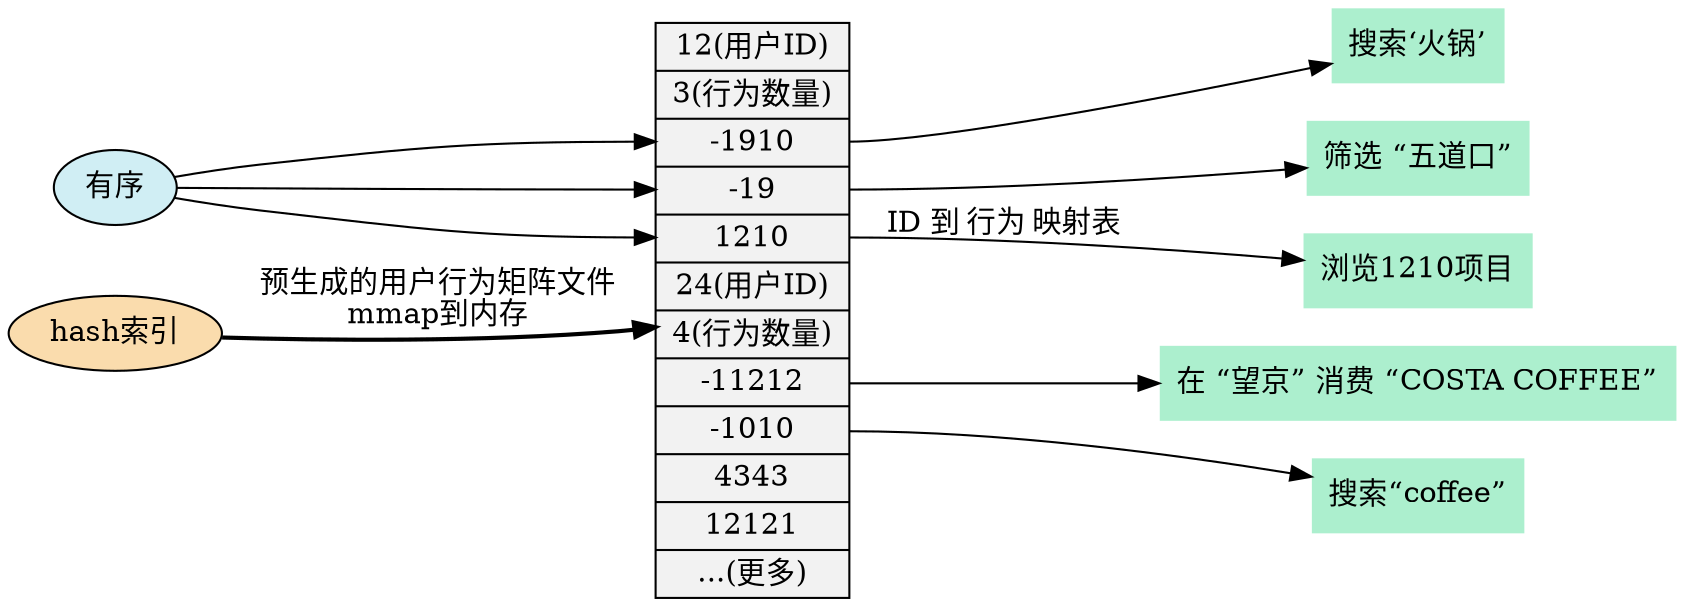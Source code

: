 digraph feature_vector {
    node[shape=record, style=filled];

//    edge [style=bold];
//    rankdir=BT;

    rankdir = LR;

    dict [label="hash索引\n", fillcolor = "#FADCAD", shape=ellipse]

    bucket [label="<user1> 12(用户ID) | <fc1> 3(行为数量) | <1910>-1910 | <19>-19 | <1210>1210 | <user2> 24(用户ID) | <fc2> 4(行为数量) | <11212>-11212 | <1010>-1010 | 4343 | <12121>12121 | <user3> ...(更多) ", fillcolor = "#F2F2F2"];

//    userid [label="用户ID"]
//    feature_cnt [label="行为数量"]

    dict -> bucket [label="预生成的用户行为矩阵文件\nmmap到内存", style=bold]

    sorted[label="有序", shape=ellipse, fillcolor="#D0EEF4"]
    sorted -> bucket:1210
    sorted -> bucket:19
    sorted -> bucket:1910


//    dict -> bucket:user2
  //  dict -> bucket:user3

//    bucket:user1 -> userid
  //  bucket:user2 -> userid
    //bucket:user3 -> userid

//    node[shape=none, style=filled, fillcolor="#408090"];
    node[shape=none, style=filled, fillcolor="#acefce"];

    1210[label="浏览1210项目"]
    bucket:1210 -> 1210 [label="ID 到 行为 映射表"]

    1910[label="搜索‘火锅’"]
    bucket:1910 -> 1910

    19[label="筛选 “五道口”"]
    bucket:19 -> 19

    11212[label="在 “望京” 消费 “COSTA COFFEE”"]
    bucket:11212 -> 11212

    1010[label="搜索“coffee”"]
    bucket:1010 -> 1010

    node[shape=ellipse, style=filled];

//    mapping[shape=none, label="行为 <-> ID的映射表"]
  //  mapping -> 1210
//    mapping -> 1910
  //  mapping -> 19
//    mapping -> 11212
  //  mapping -> 1010


//    matrix[label="预生成的用户行为矩阵文件，mmap内存", fillcolor="#95BBE3"]
  //  bucket -> matrix

//    explain[label="预生成文件，mmap内存，数据", fillcolor="#95BBE3"]
//    bucket -> explain


//    bucket:fc1 -> feature_cnt
  //  bucket:fc2 -> feature_cnt
}
